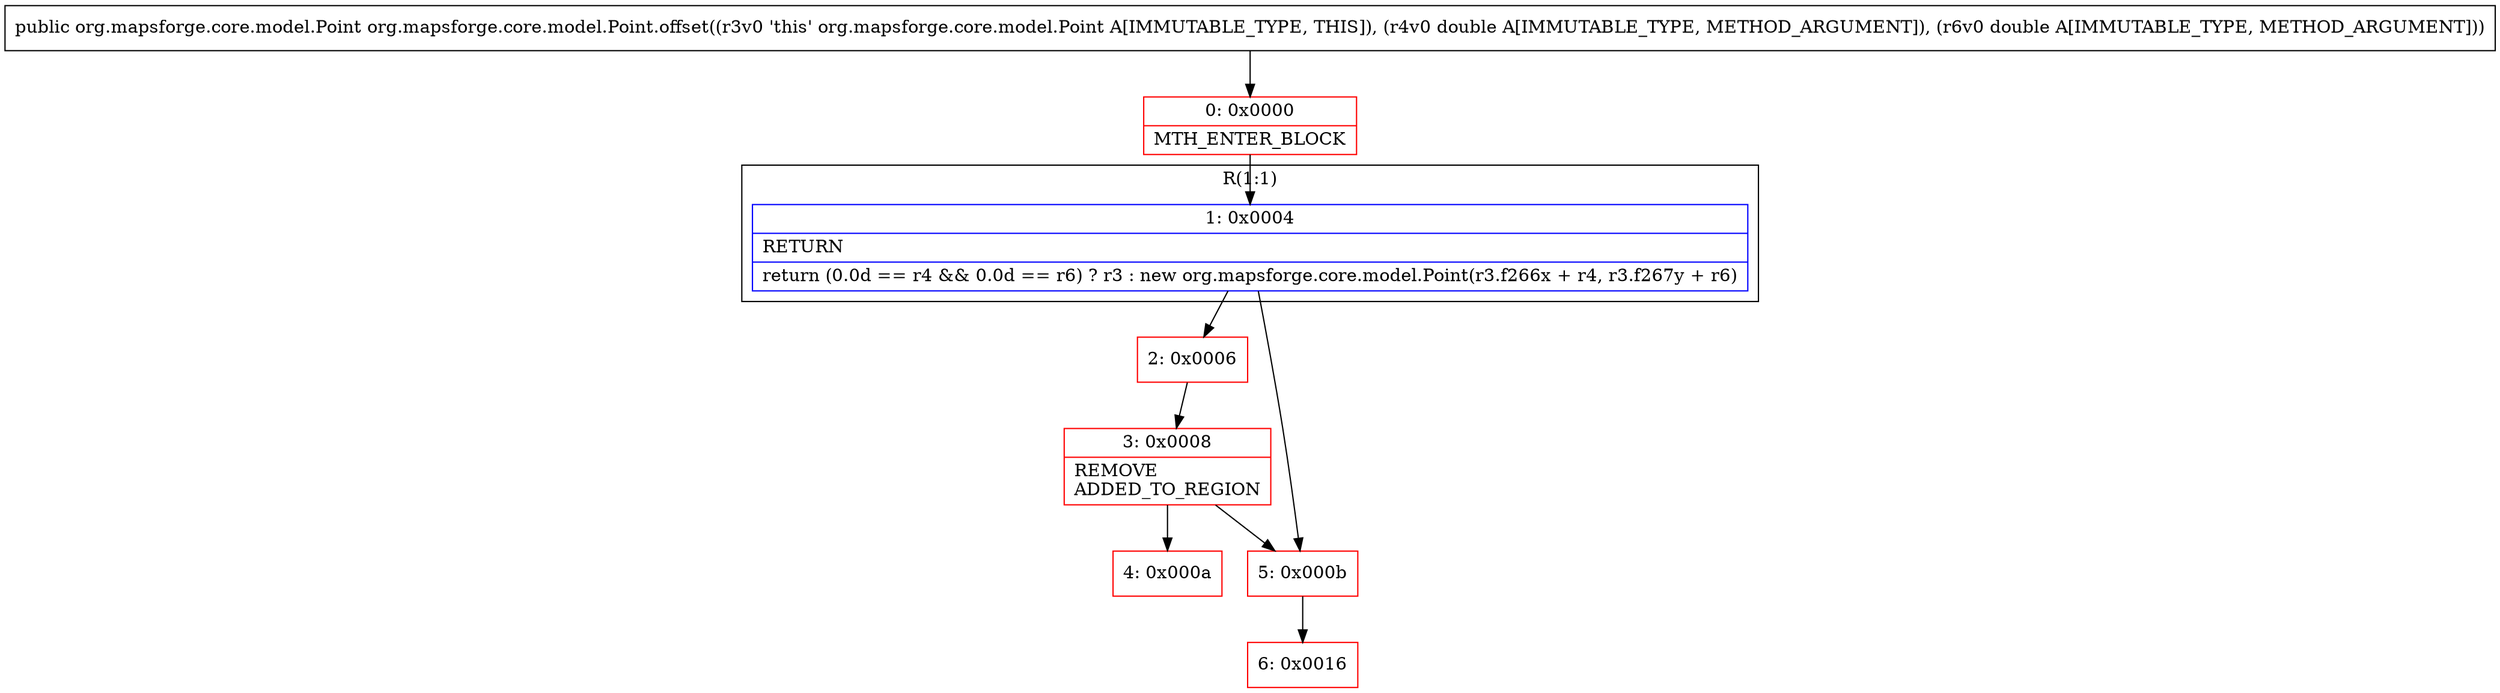 digraph "CFG fororg.mapsforge.core.model.Point.offset(DD)Lorg\/mapsforge\/core\/model\/Point;" {
subgraph cluster_Region_865228175 {
label = "R(1:1)";
node [shape=record,color=blue];
Node_1 [shape=record,label="{1\:\ 0x0004|RETURN\l|return (0.0d == r4 && 0.0d == r6) ? r3 : new org.mapsforge.core.model.Point(r3.f266x + r4, r3.f267y + r6)\l}"];
}
Node_0 [shape=record,color=red,label="{0\:\ 0x0000|MTH_ENTER_BLOCK\l}"];
Node_2 [shape=record,color=red,label="{2\:\ 0x0006}"];
Node_3 [shape=record,color=red,label="{3\:\ 0x0008|REMOVE\lADDED_TO_REGION\l}"];
Node_4 [shape=record,color=red,label="{4\:\ 0x000a}"];
Node_5 [shape=record,color=red,label="{5\:\ 0x000b}"];
Node_6 [shape=record,color=red,label="{6\:\ 0x0016}"];
MethodNode[shape=record,label="{public org.mapsforge.core.model.Point org.mapsforge.core.model.Point.offset((r3v0 'this' org.mapsforge.core.model.Point A[IMMUTABLE_TYPE, THIS]), (r4v0 double A[IMMUTABLE_TYPE, METHOD_ARGUMENT]), (r6v0 double A[IMMUTABLE_TYPE, METHOD_ARGUMENT])) }"];
MethodNode -> Node_0;
Node_1 -> Node_2;
Node_1 -> Node_5;
Node_0 -> Node_1;
Node_2 -> Node_3;
Node_3 -> Node_4;
Node_3 -> Node_5;
Node_5 -> Node_6;
}

